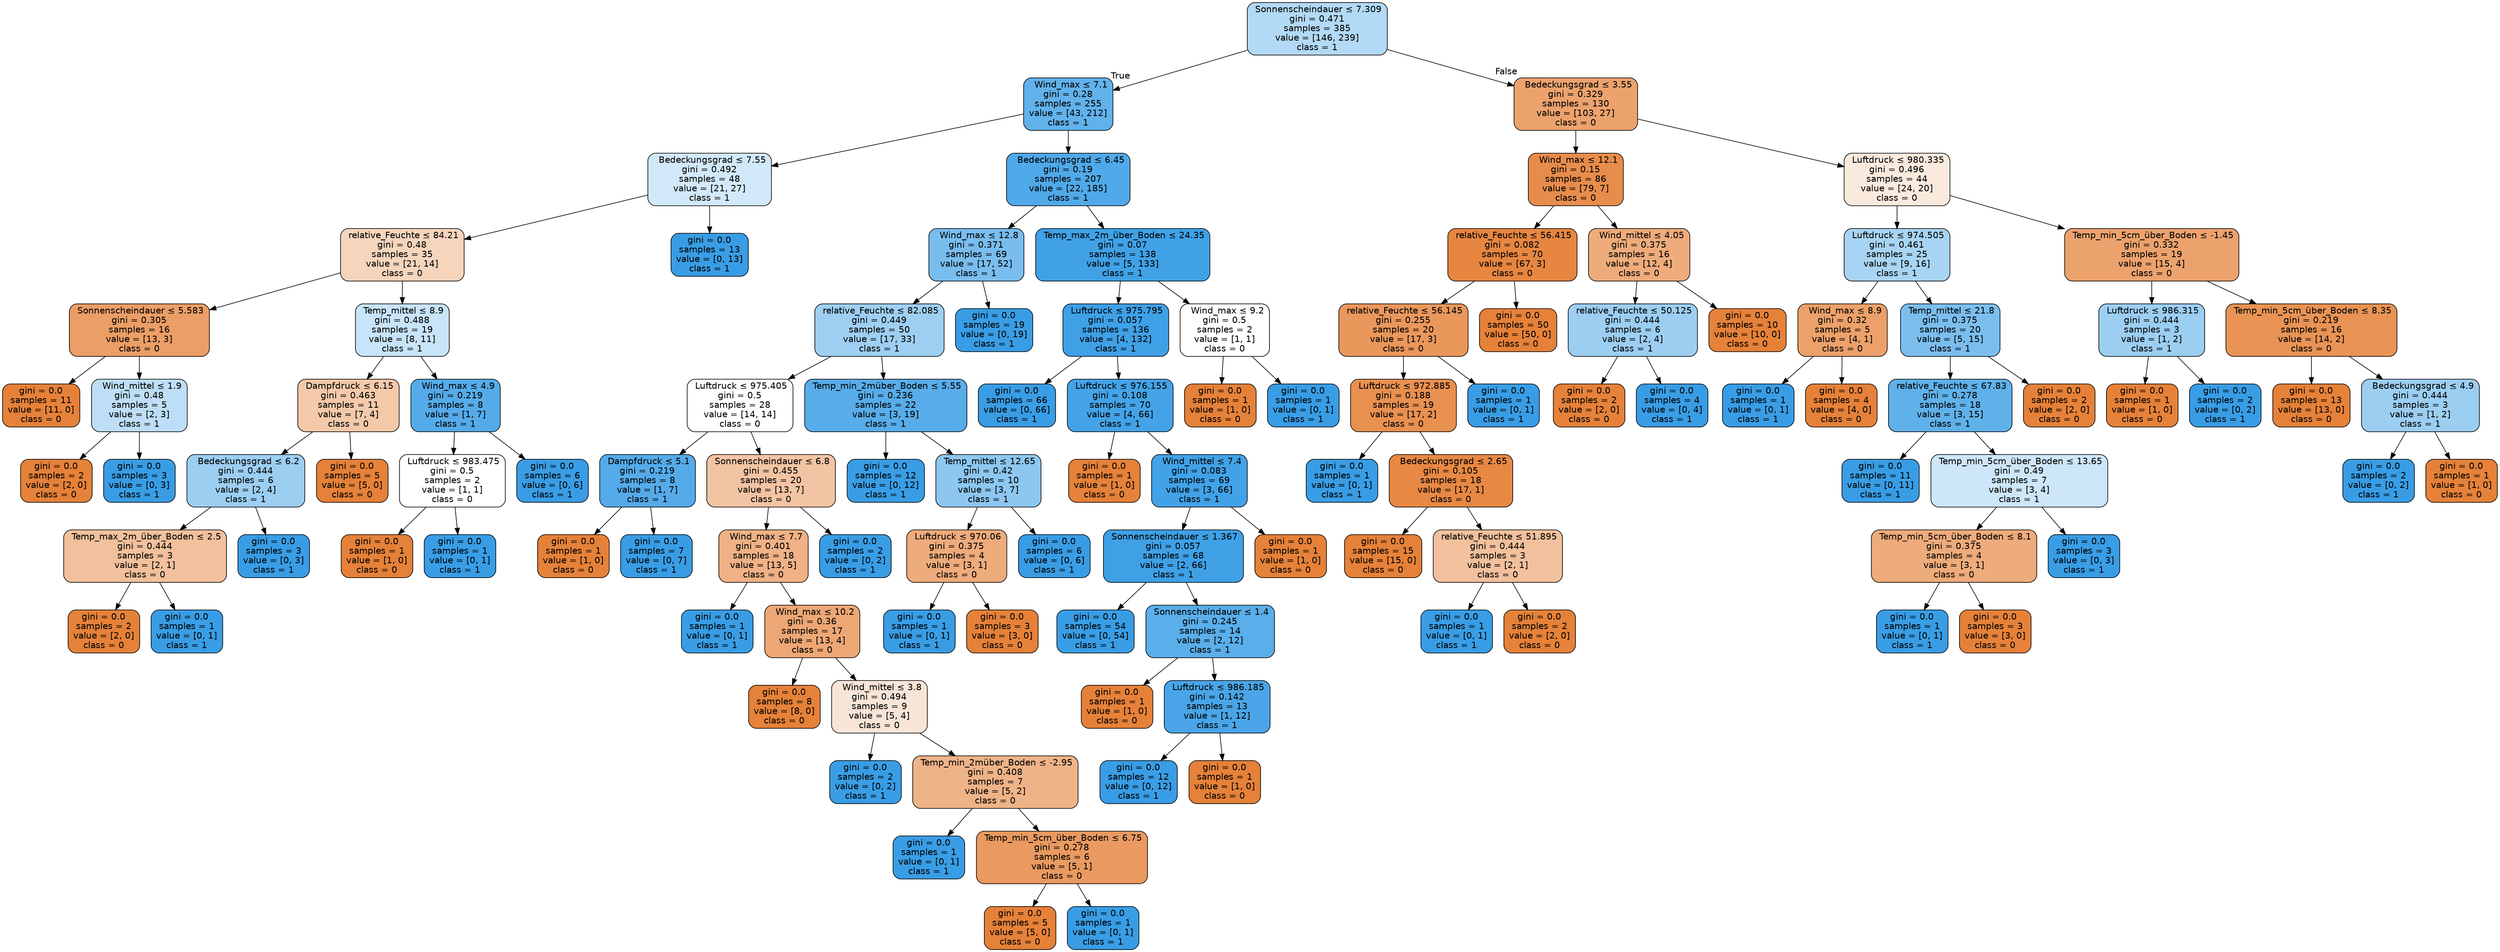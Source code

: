 digraph Tree {
node [shape=box, style="filled, rounded", color="black", fontname=helvetica] ;
edge [fontname=helvetica] ;
0 [label=< Sonnenscheindauer &le; 7.309<br/>gini = 0.471<br/>samples = 385<br/>value = [146, 239]<br/>class = 1>, fillcolor="#399de563"] ;
1 [label=<  Wind_max &le; 7.1<br/>gini = 0.28<br/>samples = 255<br/>value = [43, 212]<br/>class = 1>, fillcolor="#399de5cb"] ;
0 -> 1 [labeldistance=2.5, labelangle=45, headlabel="True"] ;
2 [label=<  Bedeckungsgrad &le; 7.55<br/>gini = 0.492<br/>samples = 48<br/>value = [21, 27]<br/>class = 1>, fillcolor="#399de539"] ;
1 -> 2 ;
3 [label=< relative_Feuchte &le; 84.21<br/>gini = 0.48<br/>samples = 35<br/>value = [21, 14]<br/>class = 0>, fillcolor="#e5813955"] ;
2 -> 3 ;
4 [label=< Sonnenscheindauer &le; 5.583<br/>gini = 0.305<br/>samples = 16<br/>value = [13, 3]<br/>class = 0>, fillcolor="#e58139c4"] ;
3 -> 4 ;
5 [label=<gini = 0.0<br/>samples = 11<br/>value = [11, 0]<br/>class = 0>, fillcolor="#e58139ff"] ;
4 -> 5 ;
6 [label=<  Wind_mittel &le; 1.9<br/>gini = 0.48<br/>samples = 5<br/>value = [2, 3]<br/>class = 1>, fillcolor="#399de555"] ;
4 -> 6 ;
7 [label=<gini = 0.0<br/>samples = 2<br/>value = [2, 0]<br/>class = 0>, fillcolor="#e58139ff"] ;
6 -> 7 ;
8 [label=<gini = 0.0<br/>samples = 3<br/>value = [0, 3]<br/>class = 1>, fillcolor="#399de5ff"] ;
6 -> 8 ;
9 [label=< Temp_mittel &le; 8.9<br/>gini = 0.488<br/>samples = 19<br/>value = [8, 11]<br/>class = 1>, fillcolor="#399de546"] ;
3 -> 9 ;
10 [label=< Dampfdruck &le; 6.15<br/>gini = 0.463<br/>samples = 11<br/>value = [7, 4]<br/>class = 0>, fillcolor="#e581396d"] ;
9 -> 10 ;
11 [label=<  Bedeckungsgrad &le; 6.2<br/>gini = 0.444<br/>samples = 6<br/>value = [2, 4]<br/>class = 1>, fillcolor="#399de57f"] ;
10 -> 11 ;
12 [label=< Temp_max_2m_über_Boden &le; 2.5<br/>gini = 0.444<br/>samples = 3<br/>value = [2, 1]<br/>class = 0>, fillcolor="#e581397f"] ;
11 -> 12 ;
13 [label=<gini = 0.0<br/>samples = 2<br/>value = [2, 0]<br/>class = 0>, fillcolor="#e58139ff"] ;
12 -> 13 ;
14 [label=<gini = 0.0<br/>samples = 1<br/>value = [0, 1]<br/>class = 1>, fillcolor="#399de5ff"] ;
12 -> 14 ;
15 [label=<gini = 0.0<br/>samples = 3<br/>value = [0, 3]<br/>class = 1>, fillcolor="#399de5ff"] ;
11 -> 15 ;
16 [label=<gini = 0.0<br/>samples = 5<br/>value = [5, 0]<br/>class = 0>, fillcolor="#e58139ff"] ;
10 -> 16 ;
17 [label=<  Wind_max &le; 4.9<br/>gini = 0.219<br/>samples = 8<br/>value = [1, 7]<br/>class = 1>, fillcolor="#399de5db"] ;
9 -> 17 ;
18 [label=< Luftdruck &le; 983.475<br/>gini = 0.5<br/>samples = 2<br/>value = [1, 1]<br/>class = 0>, fillcolor="#e5813900"] ;
17 -> 18 ;
19 [label=<gini = 0.0<br/>samples = 1<br/>value = [1, 0]<br/>class = 0>, fillcolor="#e58139ff"] ;
18 -> 19 ;
20 [label=<gini = 0.0<br/>samples = 1<br/>value = [0, 1]<br/>class = 1>, fillcolor="#399de5ff"] ;
18 -> 20 ;
21 [label=<gini = 0.0<br/>samples = 6<br/>value = [0, 6]<br/>class = 1>, fillcolor="#399de5ff"] ;
17 -> 21 ;
22 [label=<gini = 0.0<br/>samples = 13<br/>value = [0, 13]<br/>class = 1>, fillcolor="#399de5ff"] ;
2 -> 22 ;
23 [label=<  Bedeckungsgrad &le; 6.45<br/>gini = 0.19<br/>samples = 207<br/>value = [22, 185]<br/>class = 1>, fillcolor="#399de5e1"] ;
1 -> 23 ;
24 [label=<  Wind_max &le; 12.8<br/>gini = 0.371<br/>samples = 69<br/>value = [17, 52]<br/>class = 1>, fillcolor="#399de5ac"] ;
23 -> 24 ;
25 [label=< relative_Feuchte &le; 82.085<br/>gini = 0.449<br/>samples = 50<br/>value = [17, 33]<br/>class = 1>, fillcolor="#399de57c"] ;
24 -> 25 ;
26 [label=< Luftdruck &le; 975.405<br/>gini = 0.5<br/>samples = 28<br/>value = [14, 14]<br/>class = 0>, fillcolor="#e5813900"] ;
25 -> 26 ;
27 [label=< Dampfdruck &le; 5.1<br/>gini = 0.219<br/>samples = 8<br/>value = [1, 7]<br/>class = 1>, fillcolor="#399de5db"] ;
26 -> 27 ;
28 [label=<gini = 0.0<br/>samples = 1<br/>value = [1, 0]<br/>class = 0>, fillcolor="#e58139ff"] ;
27 -> 28 ;
29 [label=<gini = 0.0<br/>samples = 7<br/>value = [0, 7]<br/>class = 1>, fillcolor="#399de5ff"] ;
27 -> 29 ;
30 [label=< Sonnenscheindauer &le; 6.8<br/>gini = 0.455<br/>samples = 20<br/>value = [13, 7]<br/>class = 0>, fillcolor="#e5813976"] ;
26 -> 30 ;
31 [label=<  Wind_max &le; 7.7<br/>gini = 0.401<br/>samples = 18<br/>value = [13, 5]<br/>class = 0>, fillcolor="#e581399d"] ;
30 -> 31 ;
32 [label=<gini = 0.0<br/>samples = 1<br/>value = [0, 1]<br/>class = 1>, fillcolor="#399de5ff"] ;
31 -> 32 ;
33 [label=<  Wind_max &le; 10.2<br/>gini = 0.36<br/>samples = 17<br/>value = [13, 4]<br/>class = 0>, fillcolor="#e58139b1"] ;
31 -> 33 ;
34 [label=<gini = 0.0<br/>samples = 8<br/>value = [8, 0]<br/>class = 0>, fillcolor="#e58139ff"] ;
33 -> 34 ;
35 [label=<  Wind_mittel &le; 3.8<br/>gini = 0.494<br/>samples = 9<br/>value = [5, 4]<br/>class = 0>, fillcolor="#e5813933"] ;
33 -> 35 ;
36 [label=<gini = 0.0<br/>samples = 2<br/>value = [0, 2]<br/>class = 1>, fillcolor="#399de5ff"] ;
35 -> 36 ;
37 [label=< Temp_min_2müber_Boden &le; -2.95<br/>gini = 0.408<br/>samples = 7<br/>value = [5, 2]<br/>class = 0>, fillcolor="#e5813999"] ;
35 -> 37 ;
38 [label=<gini = 0.0<br/>samples = 1<br/>value = [0, 1]<br/>class = 1>, fillcolor="#399de5ff"] ;
37 -> 38 ;
39 [label=< Temp_min_5cm_über_Boden &le; 6.75<br/>gini = 0.278<br/>samples = 6<br/>value = [5, 1]<br/>class = 0>, fillcolor="#e58139cc"] ;
37 -> 39 ;
40 [label=<gini = 0.0<br/>samples = 5<br/>value = [5, 0]<br/>class = 0>, fillcolor="#e58139ff"] ;
39 -> 40 ;
41 [label=<gini = 0.0<br/>samples = 1<br/>value = [0, 1]<br/>class = 1>, fillcolor="#399de5ff"] ;
39 -> 41 ;
42 [label=<gini = 0.0<br/>samples = 2<br/>value = [0, 2]<br/>class = 1>, fillcolor="#399de5ff"] ;
30 -> 42 ;
43 [label=< Temp_min_2müber_Boden &le; 5.55<br/>gini = 0.236<br/>samples = 22<br/>value = [3, 19]<br/>class = 1>, fillcolor="#399de5d7"] ;
25 -> 43 ;
44 [label=<gini = 0.0<br/>samples = 12<br/>value = [0, 12]<br/>class = 1>, fillcolor="#399de5ff"] ;
43 -> 44 ;
45 [label=< Temp_mittel &le; 12.65<br/>gini = 0.42<br/>samples = 10<br/>value = [3, 7]<br/>class = 1>, fillcolor="#399de592"] ;
43 -> 45 ;
46 [label=< Luftdruck &le; 970.06<br/>gini = 0.375<br/>samples = 4<br/>value = [3, 1]<br/>class = 0>, fillcolor="#e58139aa"] ;
45 -> 46 ;
47 [label=<gini = 0.0<br/>samples = 1<br/>value = [0, 1]<br/>class = 1>, fillcolor="#399de5ff"] ;
46 -> 47 ;
48 [label=<gini = 0.0<br/>samples = 3<br/>value = [3, 0]<br/>class = 0>, fillcolor="#e58139ff"] ;
46 -> 48 ;
49 [label=<gini = 0.0<br/>samples = 6<br/>value = [0, 6]<br/>class = 1>, fillcolor="#399de5ff"] ;
45 -> 49 ;
50 [label=<gini = 0.0<br/>samples = 19<br/>value = [0, 19]<br/>class = 1>, fillcolor="#399de5ff"] ;
24 -> 50 ;
51 [label=< Temp_max_2m_über_Boden &le; 24.35<br/>gini = 0.07<br/>samples = 138<br/>value = [5, 133]<br/>class = 1>, fillcolor="#399de5f5"] ;
23 -> 51 ;
52 [label=< Luftdruck &le; 975.795<br/>gini = 0.057<br/>samples = 136<br/>value = [4, 132]<br/>class = 1>, fillcolor="#399de5f7"] ;
51 -> 52 ;
53 [label=<gini = 0.0<br/>samples = 66<br/>value = [0, 66]<br/>class = 1>, fillcolor="#399de5ff"] ;
52 -> 53 ;
54 [label=< Luftdruck &le; 976.155<br/>gini = 0.108<br/>samples = 70<br/>value = [4, 66]<br/>class = 1>, fillcolor="#399de5f0"] ;
52 -> 54 ;
55 [label=<gini = 0.0<br/>samples = 1<br/>value = [1, 0]<br/>class = 0>, fillcolor="#e58139ff"] ;
54 -> 55 ;
56 [label=<  Wind_mittel &le; 7.4<br/>gini = 0.083<br/>samples = 69<br/>value = [3, 66]<br/>class = 1>, fillcolor="#399de5f3"] ;
54 -> 56 ;
57 [label=< Sonnenscheindauer &le; 1.367<br/>gini = 0.057<br/>samples = 68<br/>value = [2, 66]<br/>class = 1>, fillcolor="#399de5f7"] ;
56 -> 57 ;
58 [label=<gini = 0.0<br/>samples = 54<br/>value = [0, 54]<br/>class = 1>, fillcolor="#399de5ff"] ;
57 -> 58 ;
59 [label=< Sonnenscheindauer &le; 1.4<br/>gini = 0.245<br/>samples = 14<br/>value = [2, 12]<br/>class = 1>, fillcolor="#399de5d4"] ;
57 -> 59 ;
60 [label=<gini = 0.0<br/>samples = 1<br/>value = [1, 0]<br/>class = 0>, fillcolor="#e58139ff"] ;
59 -> 60 ;
61 [label=< Luftdruck &le; 986.185<br/>gini = 0.142<br/>samples = 13<br/>value = [1, 12]<br/>class = 1>, fillcolor="#399de5ea"] ;
59 -> 61 ;
62 [label=<gini = 0.0<br/>samples = 12<br/>value = [0, 12]<br/>class = 1>, fillcolor="#399de5ff"] ;
61 -> 62 ;
63 [label=<gini = 0.0<br/>samples = 1<br/>value = [1, 0]<br/>class = 0>, fillcolor="#e58139ff"] ;
61 -> 63 ;
64 [label=<gini = 0.0<br/>samples = 1<br/>value = [1, 0]<br/>class = 0>, fillcolor="#e58139ff"] ;
56 -> 64 ;
65 [label=<  Wind_max &le; 9.2<br/>gini = 0.5<br/>samples = 2<br/>value = [1, 1]<br/>class = 0>, fillcolor="#e5813900"] ;
51 -> 65 ;
66 [label=<gini = 0.0<br/>samples = 1<br/>value = [1, 0]<br/>class = 0>, fillcolor="#e58139ff"] ;
65 -> 66 ;
67 [label=<gini = 0.0<br/>samples = 1<br/>value = [0, 1]<br/>class = 1>, fillcolor="#399de5ff"] ;
65 -> 67 ;
68 [label=<  Bedeckungsgrad &le; 3.55<br/>gini = 0.329<br/>samples = 130<br/>value = [103, 27]<br/>class = 0>, fillcolor="#e58139bc"] ;
0 -> 68 [labeldistance=2.5, labelangle=-45, headlabel="False"] ;
69 [label=<  Wind_max &le; 12.1<br/>gini = 0.15<br/>samples = 86<br/>value = [79, 7]<br/>class = 0>, fillcolor="#e58139e8"] ;
68 -> 69 ;
70 [label=< relative_Feuchte &le; 56.415<br/>gini = 0.082<br/>samples = 70<br/>value = [67, 3]<br/>class = 0>, fillcolor="#e58139f4"] ;
69 -> 70 ;
71 [label=< relative_Feuchte &le; 56.145<br/>gini = 0.255<br/>samples = 20<br/>value = [17, 3]<br/>class = 0>, fillcolor="#e58139d2"] ;
70 -> 71 ;
72 [label=< Luftdruck &le; 972.885<br/>gini = 0.188<br/>samples = 19<br/>value = [17, 2]<br/>class = 0>, fillcolor="#e58139e1"] ;
71 -> 72 ;
73 [label=<gini = 0.0<br/>samples = 1<br/>value = [0, 1]<br/>class = 1>, fillcolor="#399de5ff"] ;
72 -> 73 ;
74 [label=<  Bedeckungsgrad &le; 2.65<br/>gini = 0.105<br/>samples = 18<br/>value = [17, 1]<br/>class = 0>, fillcolor="#e58139f0"] ;
72 -> 74 ;
75 [label=<gini = 0.0<br/>samples = 15<br/>value = [15, 0]<br/>class = 0>, fillcolor="#e58139ff"] ;
74 -> 75 ;
76 [label=< relative_Feuchte &le; 51.895<br/>gini = 0.444<br/>samples = 3<br/>value = [2, 1]<br/>class = 0>, fillcolor="#e581397f"] ;
74 -> 76 ;
77 [label=<gini = 0.0<br/>samples = 1<br/>value = [0, 1]<br/>class = 1>, fillcolor="#399de5ff"] ;
76 -> 77 ;
78 [label=<gini = 0.0<br/>samples = 2<br/>value = [2, 0]<br/>class = 0>, fillcolor="#e58139ff"] ;
76 -> 78 ;
79 [label=<gini = 0.0<br/>samples = 1<br/>value = [0, 1]<br/>class = 1>, fillcolor="#399de5ff"] ;
71 -> 79 ;
80 [label=<gini = 0.0<br/>samples = 50<br/>value = [50, 0]<br/>class = 0>, fillcolor="#e58139ff"] ;
70 -> 80 ;
81 [label=<  Wind_mittel &le; 4.05<br/>gini = 0.375<br/>samples = 16<br/>value = [12, 4]<br/>class = 0>, fillcolor="#e58139aa"] ;
69 -> 81 ;
82 [label=< relative_Feuchte &le; 50.125<br/>gini = 0.444<br/>samples = 6<br/>value = [2, 4]<br/>class = 1>, fillcolor="#399de57f"] ;
81 -> 82 ;
83 [label=<gini = 0.0<br/>samples = 2<br/>value = [2, 0]<br/>class = 0>, fillcolor="#e58139ff"] ;
82 -> 83 ;
84 [label=<gini = 0.0<br/>samples = 4<br/>value = [0, 4]<br/>class = 1>, fillcolor="#399de5ff"] ;
82 -> 84 ;
85 [label=<gini = 0.0<br/>samples = 10<br/>value = [10, 0]<br/>class = 0>, fillcolor="#e58139ff"] ;
81 -> 85 ;
86 [label=< Luftdruck &le; 980.335<br/>gini = 0.496<br/>samples = 44<br/>value = [24, 20]<br/>class = 0>, fillcolor="#e581392a"] ;
68 -> 86 ;
87 [label=< Luftdruck &le; 974.505<br/>gini = 0.461<br/>samples = 25<br/>value = [9, 16]<br/>class = 1>, fillcolor="#399de570"] ;
86 -> 87 ;
88 [label=<  Wind_max &le; 8.9<br/>gini = 0.32<br/>samples = 5<br/>value = [4, 1]<br/>class = 0>, fillcolor="#e58139bf"] ;
87 -> 88 ;
89 [label=<gini = 0.0<br/>samples = 1<br/>value = [0, 1]<br/>class = 1>, fillcolor="#399de5ff"] ;
88 -> 89 ;
90 [label=<gini = 0.0<br/>samples = 4<br/>value = [4, 0]<br/>class = 0>, fillcolor="#e58139ff"] ;
88 -> 90 ;
91 [label=< Temp_mittel &le; 21.8<br/>gini = 0.375<br/>samples = 20<br/>value = [5, 15]<br/>class = 1>, fillcolor="#399de5aa"] ;
87 -> 91 ;
92 [label=< relative_Feuchte &le; 67.83<br/>gini = 0.278<br/>samples = 18<br/>value = [3, 15]<br/>class = 1>, fillcolor="#399de5cc"] ;
91 -> 92 ;
93 [label=<gini = 0.0<br/>samples = 11<br/>value = [0, 11]<br/>class = 1>, fillcolor="#399de5ff"] ;
92 -> 93 ;
94 [label=< Temp_min_5cm_über_Boden &le; 13.65<br/>gini = 0.49<br/>samples = 7<br/>value = [3, 4]<br/>class = 1>, fillcolor="#399de540"] ;
92 -> 94 ;
95 [label=< Temp_min_5cm_über_Boden &le; 8.1<br/>gini = 0.375<br/>samples = 4<br/>value = [3, 1]<br/>class = 0>, fillcolor="#e58139aa"] ;
94 -> 95 ;
96 [label=<gini = 0.0<br/>samples = 1<br/>value = [0, 1]<br/>class = 1>, fillcolor="#399de5ff"] ;
95 -> 96 ;
97 [label=<gini = 0.0<br/>samples = 3<br/>value = [3, 0]<br/>class = 0>, fillcolor="#e58139ff"] ;
95 -> 97 ;
98 [label=<gini = 0.0<br/>samples = 3<br/>value = [0, 3]<br/>class = 1>, fillcolor="#399de5ff"] ;
94 -> 98 ;
99 [label=<gini = 0.0<br/>samples = 2<br/>value = [2, 0]<br/>class = 0>, fillcolor="#e58139ff"] ;
91 -> 99 ;
100 [label=< Temp_min_5cm_über_Boden &le; -1.45<br/>gini = 0.332<br/>samples = 19<br/>value = [15, 4]<br/>class = 0>, fillcolor="#e58139bb"] ;
86 -> 100 ;
101 [label=< Luftdruck &le; 986.315<br/>gini = 0.444<br/>samples = 3<br/>value = [1, 2]<br/>class = 1>, fillcolor="#399de57f"] ;
100 -> 101 ;
102 [label=<gini = 0.0<br/>samples = 1<br/>value = [1, 0]<br/>class = 0>, fillcolor="#e58139ff"] ;
101 -> 102 ;
103 [label=<gini = 0.0<br/>samples = 2<br/>value = [0, 2]<br/>class = 1>, fillcolor="#399de5ff"] ;
101 -> 103 ;
104 [label=< Temp_min_5cm_über_Boden &le; 8.35<br/>gini = 0.219<br/>samples = 16<br/>value = [14, 2]<br/>class = 0>, fillcolor="#e58139db"] ;
100 -> 104 ;
105 [label=<gini = 0.0<br/>samples = 13<br/>value = [13, 0]<br/>class = 0>, fillcolor="#e58139ff"] ;
104 -> 105 ;
106 [label=<  Bedeckungsgrad &le; 4.9<br/>gini = 0.444<br/>samples = 3<br/>value = [1, 2]<br/>class = 1>, fillcolor="#399de57f"] ;
104 -> 106 ;
107 [label=<gini = 0.0<br/>samples = 2<br/>value = [0, 2]<br/>class = 1>, fillcolor="#399de5ff"] ;
106 -> 107 ;
108 [label=<gini = 0.0<br/>samples = 1<br/>value = [1, 0]<br/>class = 0>, fillcolor="#e58139ff"] ;
106 -> 108 ;
}